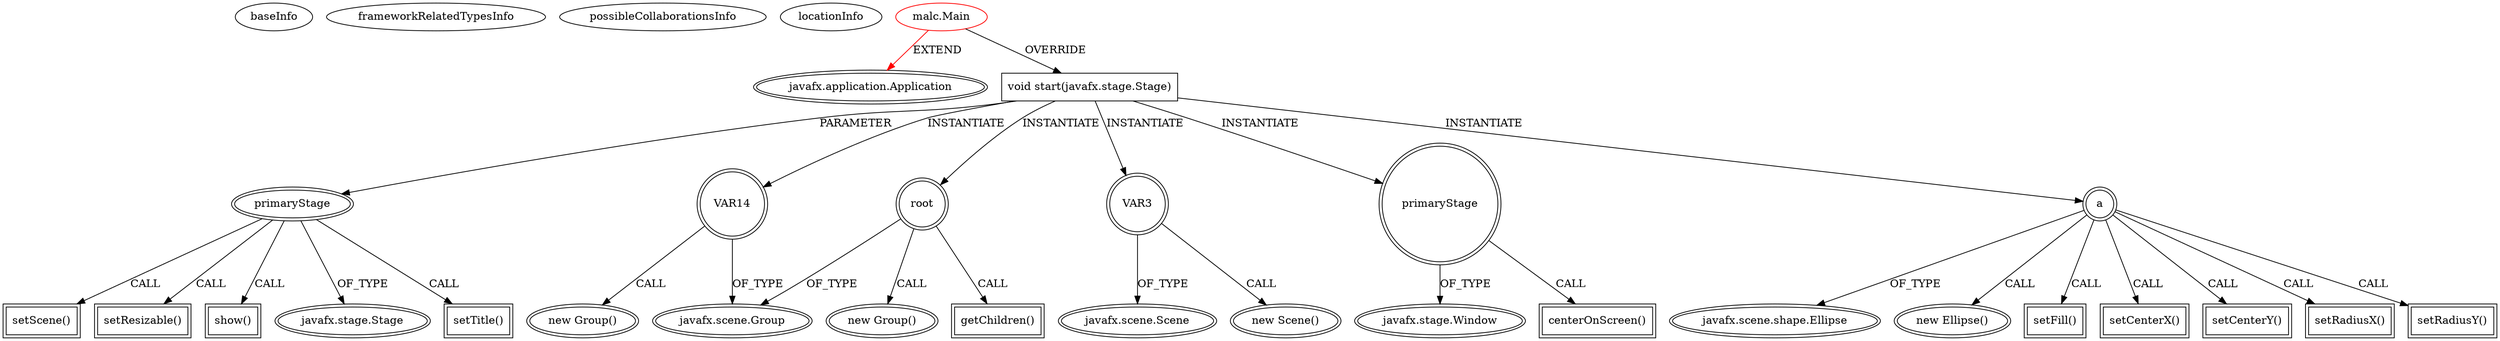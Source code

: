 digraph {
baseInfo[graphId=682,category="extension_graph",isAnonymous=false,possibleRelation=false]
frameworkRelatedTypesInfo[0="javafx.application.Application"]
possibleCollaborationsInfo[]
locationInfo[projectName="Johnmalc-JavaFX",filePath="/Johnmalc-JavaFX/JavaFX-master/src/malc/Main.java",contextSignature="Main",graphId="682"]
0[label="malc.Main",vertexType="ROOT_CLIENT_CLASS_DECLARATION",isFrameworkType=false,color=red]
1[label="javafx.application.Application",vertexType="FRAMEWORK_CLASS_TYPE",isFrameworkType=true,peripheries=2]
2[label="void start(javafx.stage.Stage)",vertexType="OVERRIDING_METHOD_DECLARATION",isFrameworkType=false,shape=box]
3[label="primaryStage",vertexType="PARAMETER_DECLARATION",isFrameworkType=true,peripheries=2]
4[label="javafx.stage.Stage",vertexType="FRAMEWORK_CLASS_TYPE",isFrameworkType=true,peripheries=2]
6[label="root",vertexType="VARIABLE_EXPRESION",isFrameworkType=true,peripheries=2,shape=circle]
7[label="javafx.scene.Group",vertexType="FRAMEWORK_CLASS_TYPE",isFrameworkType=true,peripheries=2]
5[label="new Group()",vertexType="CONSTRUCTOR_CALL",isFrameworkType=true,peripheries=2]
9[label="setTitle()",vertexType="INSIDE_CALL",isFrameworkType=true,peripheries=2,shape=box]
11[label="setScene()",vertexType="INSIDE_CALL",isFrameworkType=true,peripheries=2,shape=box]
13[label="VAR3",vertexType="VARIABLE_EXPRESION",isFrameworkType=true,peripheries=2,shape=circle]
14[label="javafx.scene.Scene",vertexType="FRAMEWORK_CLASS_TYPE",isFrameworkType=true,peripheries=2]
12[label="new Scene()",vertexType="CONSTRUCTOR_CALL",isFrameworkType=true,peripheries=2]
15[label="primaryStage",vertexType="VARIABLE_EXPRESION",isFrameworkType=true,peripheries=2,shape=circle]
17[label="javafx.stage.Window",vertexType="FRAMEWORK_CLASS_TYPE",isFrameworkType=true,peripheries=2]
16[label="centerOnScreen()",vertexType="INSIDE_CALL",isFrameworkType=true,peripheries=2,shape=box]
19[label="setResizable()",vertexType="INSIDE_CALL",isFrameworkType=true,peripheries=2,shape=box]
21[label="show()",vertexType="INSIDE_CALL",isFrameworkType=true,peripheries=2,shape=box]
23[label="a",vertexType="VARIABLE_EXPRESION",isFrameworkType=true,peripheries=2,shape=circle]
24[label="javafx.scene.shape.Ellipse",vertexType="FRAMEWORK_CLASS_TYPE",isFrameworkType=true,peripheries=2]
22[label="new Ellipse()",vertexType="CONSTRUCTOR_CALL",isFrameworkType=true,peripheries=2]
26[label="setFill()",vertexType="INSIDE_CALL",isFrameworkType=true,peripheries=2,shape=box]
28[label="setCenterX()",vertexType="INSIDE_CALL",isFrameworkType=true,peripheries=2,shape=box]
30[label="setCenterY()",vertexType="INSIDE_CALL",isFrameworkType=true,peripheries=2,shape=box]
32[label="setRadiusX()",vertexType="INSIDE_CALL",isFrameworkType=true,peripheries=2,shape=box]
34[label="setRadiusY()",vertexType="INSIDE_CALL",isFrameworkType=true,peripheries=2,shape=box]
36[label="getChildren()",vertexType="INSIDE_CALL",isFrameworkType=true,peripheries=2,shape=box]
38[label="VAR14",vertexType="VARIABLE_EXPRESION",isFrameworkType=true,peripheries=2,shape=circle]
37[label="new Group()",vertexType="CONSTRUCTOR_CALL",isFrameworkType=true,peripheries=2]
0->1[label="EXTEND",color=red]
0->2[label="OVERRIDE"]
3->4[label="OF_TYPE"]
2->3[label="PARAMETER"]
2->6[label="INSTANTIATE"]
6->7[label="OF_TYPE"]
6->5[label="CALL"]
3->9[label="CALL"]
3->11[label="CALL"]
2->13[label="INSTANTIATE"]
13->14[label="OF_TYPE"]
13->12[label="CALL"]
2->15[label="INSTANTIATE"]
15->17[label="OF_TYPE"]
15->16[label="CALL"]
3->19[label="CALL"]
3->21[label="CALL"]
2->23[label="INSTANTIATE"]
23->24[label="OF_TYPE"]
23->22[label="CALL"]
23->26[label="CALL"]
23->28[label="CALL"]
23->30[label="CALL"]
23->32[label="CALL"]
23->34[label="CALL"]
6->36[label="CALL"]
2->38[label="INSTANTIATE"]
38->7[label="OF_TYPE"]
38->37[label="CALL"]
}
